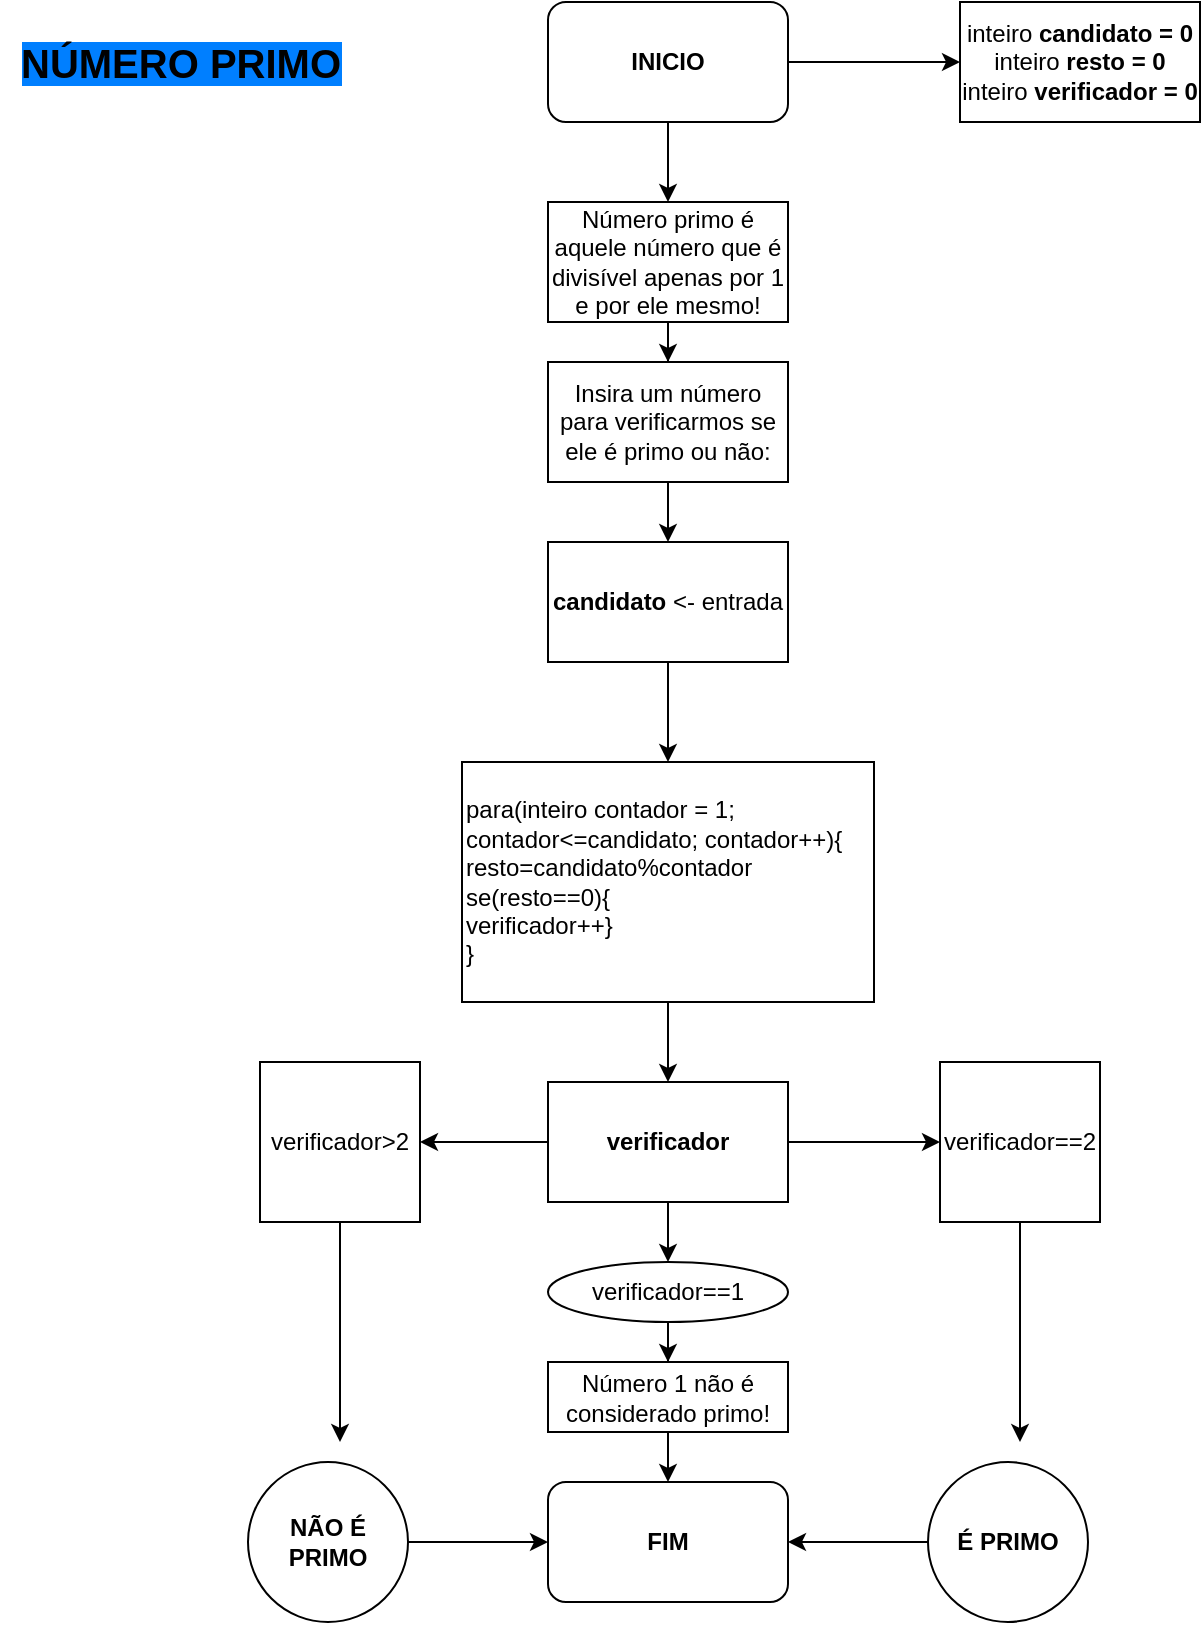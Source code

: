 <mxfile version="24.4.4" type="github">
  <diagram name="Página-1" id="aSQS77xEJpxw0eKK1luw">
    <mxGraphModel dx="880" dy="468" grid="1" gridSize="10" guides="1" tooltips="1" connect="1" arrows="1" fold="1" page="1" pageScale="1" pageWidth="827" pageHeight="1169" math="0" shadow="0">
      <root>
        <mxCell id="0" />
        <mxCell id="1" parent="0" />
        <mxCell id="Sp3fm54vRSG5ZmfMtKE7-2" style="edgeStyle=orthogonalEdgeStyle;rounded=0;orthogonalLoop=1;jettySize=auto;html=1;" edge="1" parent="1" source="Sp3fm54vRSG5ZmfMtKE7-1">
          <mxGeometry relative="1" as="geometry">
            <mxPoint x="414" y="100" as="targetPoint" />
          </mxGeometry>
        </mxCell>
        <mxCell id="Sp3fm54vRSG5ZmfMtKE7-3" style="edgeStyle=orthogonalEdgeStyle;rounded=0;orthogonalLoop=1;jettySize=auto;html=1;" edge="1" parent="1" source="Sp3fm54vRSG5ZmfMtKE7-1">
          <mxGeometry relative="1" as="geometry">
            <mxPoint x="560" y="30" as="targetPoint" />
          </mxGeometry>
        </mxCell>
        <mxCell id="Sp3fm54vRSG5ZmfMtKE7-1" value="&lt;b&gt;INICIO&lt;/b&gt;" style="rounded=1;whiteSpace=wrap;html=1;" vertex="1" parent="1">
          <mxGeometry x="354" width="120" height="60" as="geometry" />
        </mxCell>
        <mxCell id="Sp3fm54vRSG5ZmfMtKE7-4" value="inteiro &lt;b&gt;candidato = 0&lt;/b&gt;&lt;div&gt;inteiro &lt;b&gt;resto = 0&lt;/b&gt;&lt;/div&gt;&lt;div&gt;inteiro &lt;b&gt;verificador = 0&lt;/b&gt;&lt;/div&gt;" style="rounded=0;whiteSpace=wrap;html=1;" vertex="1" parent="1">
          <mxGeometry x="560" width="120" height="60" as="geometry" />
        </mxCell>
        <mxCell id="Sp3fm54vRSG5ZmfMtKE7-7" style="edgeStyle=orthogonalEdgeStyle;rounded=0;orthogonalLoop=1;jettySize=auto;html=1;" edge="1" parent="1" source="Sp3fm54vRSG5ZmfMtKE7-5">
          <mxGeometry relative="1" as="geometry">
            <mxPoint x="414" y="270" as="targetPoint" />
          </mxGeometry>
        </mxCell>
        <mxCell id="Sp3fm54vRSG5ZmfMtKE7-5" value="Insira um número para verificarmos se ele é primo ou não:" style="rounded=0;whiteSpace=wrap;html=1;" vertex="1" parent="1">
          <mxGeometry x="354" y="180" width="120" height="60" as="geometry" />
        </mxCell>
        <mxCell id="Sp3fm54vRSG5ZmfMtKE7-6" value="&lt;font style=&quot;font-size: 20px;&quot;&gt;&lt;b style=&quot;background-color: rgb(0, 127, 255);&quot;&gt;NÚMERO PRIMO&lt;/b&gt;&lt;/font&gt;" style="text;html=1;align=center;verticalAlign=middle;resizable=0;points=[];autosize=1;strokeColor=none;fillColor=none;" vertex="1" parent="1">
          <mxGeometry x="80" y="10" width="180" height="40" as="geometry" />
        </mxCell>
        <mxCell id="Sp3fm54vRSG5ZmfMtKE7-12" style="edgeStyle=orthogonalEdgeStyle;rounded=0;orthogonalLoop=1;jettySize=auto;html=1;entryX=0.5;entryY=0;entryDx=0;entryDy=0;" edge="1" parent="1" source="Sp3fm54vRSG5ZmfMtKE7-8" target="Sp3fm54vRSG5ZmfMtKE7-11">
          <mxGeometry relative="1" as="geometry" />
        </mxCell>
        <mxCell id="Sp3fm54vRSG5ZmfMtKE7-8" value="&lt;b&gt;candidato &lt;/b&gt;&amp;lt;- entrada" style="rounded=0;whiteSpace=wrap;html=1;" vertex="1" parent="1">
          <mxGeometry x="354" y="270" width="120" height="60" as="geometry" />
        </mxCell>
        <mxCell id="Sp3fm54vRSG5ZmfMtKE7-10" style="edgeStyle=orthogonalEdgeStyle;rounded=0;orthogonalLoop=1;jettySize=auto;html=1;entryX=0.5;entryY=0;entryDx=0;entryDy=0;" edge="1" parent="1" source="Sp3fm54vRSG5ZmfMtKE7-9" target="Sp3fm54vRSG5ZmfMtKE7-5">
          <mxGeometry relative="1" as="geometry" />
        </mxCell>
        <mxCell id="Sp3fm54vRSG5ZmfMtKE7-9" value="Número primo é aquele número que é divisível apenas por 1 e por ele mesmo!" style="rounded=0;whiteSpace=wrap;html=1;" vertex="1" parent="1">
          <mxGeometry x="354" y="100" width="120" height="60" as="geometry" />
        </mxCell>
        <mxCell id="Sp3fm54vRSG5ZmfMtKE7-13" style="edgeStyle=orthogonalEdgeStyle;rounded=0;orthogonalLoop=1;jettySize=auto;html=1;" edge="1" parent="1" source="Sp3fm54vRSG5ZmfMtKE7-11">
          <mxGeometry relative="1" as="geometry">
            <mxPoint x="414" y="540" as="targetPoint" />
          </mxGeometry>
        </mxCell>
        <mxCell id="Sp3fm54vRSG5ZmfMtKE7-11" value="para(inteiro contador = 1; contador&amp;lt;=candidato; contador++){&lt;div&gt;resto=candidato%contador&lt;/div&gt;&lt;div&gt;se(resto==0){&lt;/div&gt;&lt;div&gt;verificador++}&lt;/div&gt;&lt;div&gt;}&lt;/div&gt;" style="rounded=0;whiteSpace=wrap;html=1;align=left;" vertex="1" parent="1">
          <mxGeometry x="311" y="380" width="206" height="120" as="geometry" />
        </mxCell>
        <mxCell id="Sp3fm54vRSG5ZmfMtKE7-15" style="edgeStyle=orthogonalEdgeStyle;rounded=0;orthogonalLoop=1;jettySize=auto;html=1;" edge="1" parent="1" source="Sp3fm54vRSG5ZmfMtKE7-14">
          <mxGeometry relative="1" as="geometry">
            <mxPoint x="290" y="570" as="targetPoint" />
          </mxGeometry>
        </mxCell>
        <mxCell id="Sp3fm54vRSG5ZmfMtKE7-17" style="edgeStyle=orthogonalEdgeStyle;rounded=0;orthogonalLoop=1;jettySize=auto;html=1;" edge="1" parent="1" source="Sp3fm54vRSG5ZmfMtKE7-14" target="Sp3fm54vRSG5ZmfMtKE7-18">
          <mxGeometry relative="1" as="geometry">
            <mxPoint x="550" y="570" as="targetPoint" />
          </mxGeometry>
        </mxCell>
        <mxCell id="Sp3fm54vRSG5ZmfMtKE7-28" style="edgeStyle=orthogonalEdgeStyle;rounded=0;orthogonalLoop=1;jettySize=auto;html=1;" edge="1" parent="1" source="Sp3fm54vRSG5ZmfMtKE7-14">
          <mxGeometry relative="1" as="geometry">
            <mxPoint x="414" y="630" as="targetPoint" />
          </mxGeometry>
        </mxCell>
        <mxCell id="Sp3fm54vRSG5ZmfMtKE7-14" value="&lt;b&gt;verificador&lt;/b&gt;" style="rounded=0;whiteSpace=wrap;html=1;" vertex="1" parent="1">
          <mxGeometry x="354" y="540" width="120" height="60" as="geometry" />
        </mxCell>
        <mxCell id="Sp3fm54vRSG5ZmfMtKE7-35" style="edgeStyle=orthogonalEdgeStyle;rounded=0;orthogonalLoop=1;jettySize=auto;html=1;" edge="1" parent="1" source="Sp3fm54vRSG5ZmfMtKE7-16">
          <mxGeometry relative="1" as="geometry">
            <mxPoint x="250" y="720" as="targetPoint" />
          </mxGeometry>
        </mxCell>
        <mxCell id="Sp3fm54vRSG5ZmfMtKE7-16" value="verificador&amp;gt;2" style="whiteSpace=wrap;html=1;aspect=fixed;" vertex="1" parent="1">
          <mxGeometry x="210" y="530" width="80" height="80" as="geometry" />
        </mxCell>
        <mxCell id="Sp3fm54vRSG5ZmfMtKE7-36" style="edgeStyle=orthogonalEdgeStyle;rounded=0;orthogonalLoop=1;jettySize=auto;html=1;" edge="1" parent="1" source="Sp3fm54vRSG5ZmfMtKE7-18">
          <mxGeometry relative="1" as="geometry">
            <mxPoint x="590" y="720" as="targetPoint" />
          </mxGeometry>
        </mxCell>
        <mxCell id="Sp3fm54vRSG5ZmfMtKE7-18" value="verificador==2" style="whiteSpace=wrap;html=1;aspect=fixed;" vertex="1" parent="1">
          <mxGeometry x="550" y="530" width="80" height="80" as="geometry" />
        </mxCell>
        <mxCell id="Sp3fm54vRSG5ZmfMtKE7-24" style="edgeStyle=orthogonalEdgeStyle;rounded=0;orthogonalLoop=1;jettySize=auto;html=1;" edge="1" parent="1" source="Sp3fm54vRSG5ZmfMtKE7-21" target="Sp3fm54vRSG5ZmfMtKE7-25">
          <mxGeometry relative="1" as="geometry">
            <mxPoint x="474" y="770" as="targetPoint" />
          </mxGeometry>
        </mxCell>
        <mxCell id="Sp3fm54vRSG5ZmfMtKE7-21" value="&lt;b&gt;É PRIMO&lt;/b&gt;" style="ellipse;whiteSpace=wrap;html=1;aspect=fixed;" vertex="1" parent="1">
          <mxGeometry x="544" y="730" width="80" height="80" as="geometry" />
        </mxCell>
        <mxCell id="Sp3fm54vRSG5ZmfMtKE7-23" style="edgeStyle=orthogonalEdgeStyle;rounded=0;orthogonalLoop=1;jettySize=auto;html=1;" edge="1" parent="1" source="Sp3fm54vRSG5ZmfMtKE7-22">
          <mxGeometry relative="1" as="geometry">
            <mxPoint x="354" y="770" as="targetPoint" />
          </mxGeometry>
        </mxCell>
        <mxCell id="Sp3fm54vRSG5ZmfMtKE7-22" value="&lt;b&gt;NÃO É PRIMO&lt;/b&gt;" style="ellipse;whiteSpace=wrap;html=1;aspect=fixed;" vertex="1" parent="1">
          <mxGeometry x="204" y="730" width="80" height="80" as="geometry" />
        </mxCell>
        <mxCell id="Sp3fm54vRSG5ZmfMtKE7-25" value="&lt;b&gt;FIM&lt;/b&gt;" style="rounded=1;whiteSpace=wrap;html=1;" vertex="1" parent="1">
          <mxGeometry x="354" y="740" width="120" height="60" as="geometry" />
        </mxCell>
        <mxCell id="Sp3fm54vRSG5ZmfMtKE7-33" style="edgeStyle=orthogonalEdgeStyle;rounded=0;orthogonalLoop=1;jettySize=auto;html=1;entryX=0.5;entryY=0;entryDx=0;entryDy=0;" edge="1" parent="1" source="Sp3fm54vRSG5ZmfMtKE7-30" target="Sp3fm54vRSG5ZmfMtKE7-32">
          <mxGeometry relative="1" as="geometry" />
        </mxCell>
        <mxCell id="Sp3fm54vRSG5ZmfMtKE7-30" value="verificador==1" style="ellipse;whiteSpace=wrap;html=1;" vertex="1" parent="1">
          <mxGeometry x="354" y="630" width="120" height="30" as="geometry" />
        </mxCell>
        <mxCell id="Sp3fm54vRSG5ZmfMtKE7-34" style="edgeStyle=orthogonalEdgeStyle;rounded=0;orthogonalLoop=1;jettySize=auto;html=1;entryX=0.5;entryY=0;entryDx=0;entryDy=0;" edge="1" parent="1" source="Sp3fm54vRSG5ZmfMtKE7-32" target="Sp3fm54vRSG5ZmfMtKE7-25">
          <mxGeometry relative="1" as="geometry" />
        </mxCell>
        <mxCell id="Sp3fm54vRSG5ZmfMtKE7-32" value="Número 1 não é considerado primo!" style="rounded=0;whiteSpace=wrap;html=1;" vertex="1" parent="1">
          <mxGeometry x="354" y="680" width="120" height="35" as="geometry" />
        </mxCell>
      </root>
    </mxGraphModel>
  </diagram>
</mxfile>
